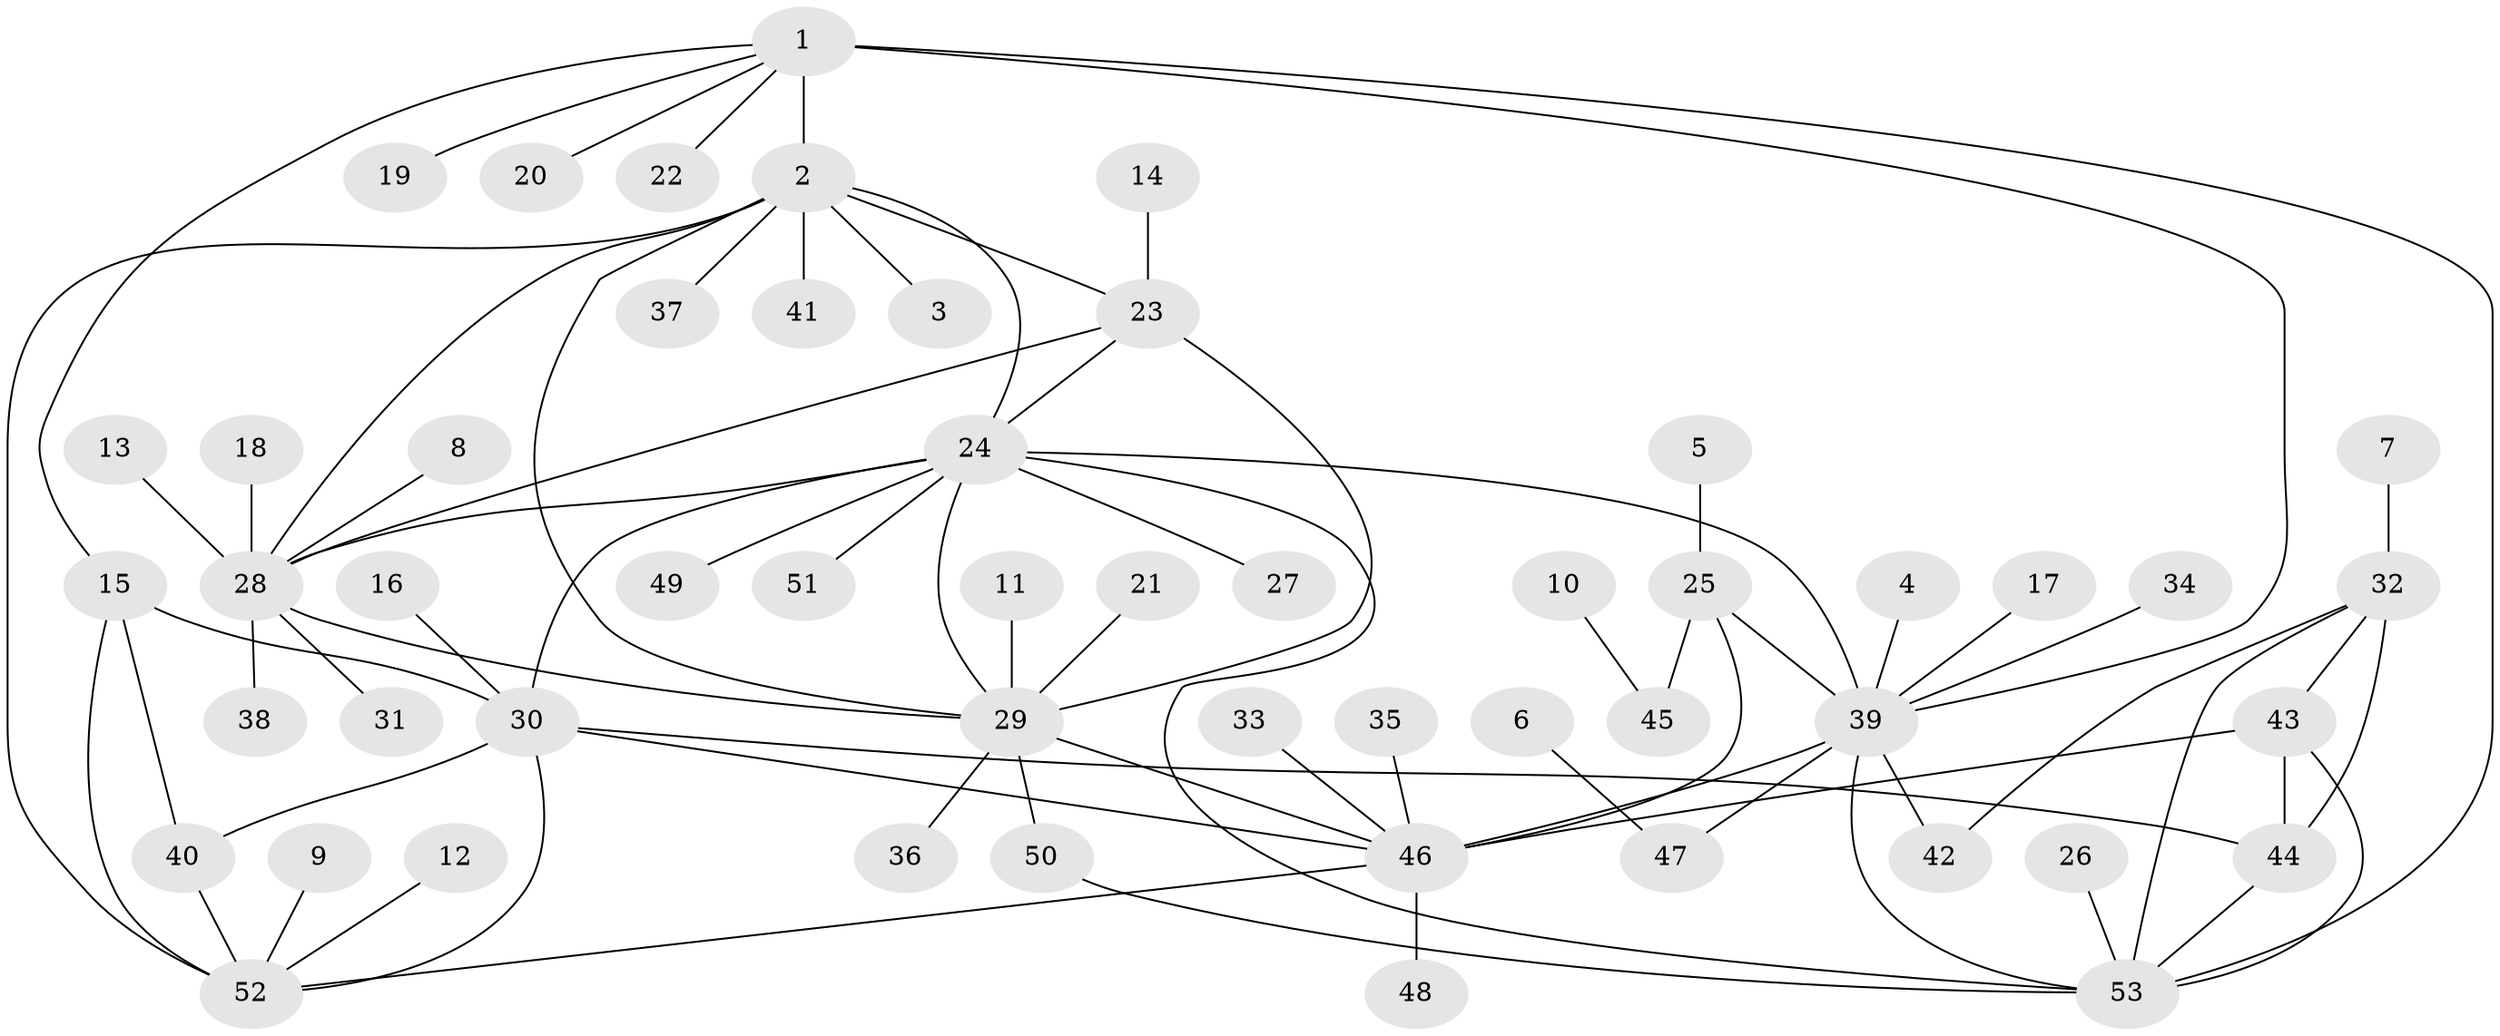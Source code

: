 // original degree distribution, {5: 0.05714285714285714, 8: 0.01904761904761905, 4: 0.0380952380952381, 7: 0.02857142857142857, 11: 0.01904761904761905, 9: 0.01904761904761905, 6: 0.0380952380952381, 14: 0.009523809523809525, 12: 0.009523809523809525, 10: 0.01904761904761905, 3: 0.0380952380952381, 1: 0.5619047619047619, 2: 0.14285714285714285}
// Generated by graph-tools (version 1.1) at 2025/50/03/09/25 03:50:28]
// undirected, 53 vertices, 77 edges
graph export_dot {
graph [start="1"]
  node [color=gray90,style=filled];
  1;
  2;
  3;
  4;
  5;
  6;
  7;
  8;
  9;
  10;
  11;
  12;
  13;
  14;
  15;
  16;
  17;
  18;
  19;
  20;
  21;
  22;
  23;
  24;
  25;
  26;
  27;
  28;
  29;
  30;
  31;
  32;
  33;
  34;
  35;
  36;
  37;
  38;
  39;
  40;
  41;
  42;
  43;
  44;
  45;
  46;
  47;
  48;
  49;
  50;
  51;
  52;
  53;
  1 -- 2 [weight=4.0];
  1 -- 15 [weight=1.0];
  1 -- 19 [weight=1.0];
  1 -- 20 [weight=1.0];
  1 -- 22 [weight=1.0];
  1 -- 39 [weight=1.0];
  1 -- 53 [weight=1.0];
  2 -- 3 [weight=1.0];
  2 -- 23 [weight=1.0];
  2 -- 24 [weight=1.0];
  2 -- 28 [weight=1.0];
  2 -- 29 [weight=1.0];
  2 -- 37 [weight=1.0];
  2 -- 41 [weight=1.0];
  2 -- 52 [weight=1.0];
  4 -- 39 [weight=1.0];
  5 -- 25 [weight=1.0];
  6 -- 47 [weight=1.0];
  7 -- 32 [weight=1.0];
  8 -- 28 [weight=1.0];
  9 -- 52 [weight=1.0];
  10 -- 45 [weight=1.0];
  11 -- 29 [weight=1.0];
  12 -- 52 [weight=1.0];
  13 -- 28 [weight=1.0];
  14 -- 23 [weight=1.0];
  15 -- 30 [weight=1.0];
  15 -- 40 [weight=2.0];
  15 -- 52 [weight=1.0];
  16 -- 30 [weight=1.0];
  17 -- 39 [weight=1.0];
  18 -- 28 [weight=1.0];
  21 -- 29 [weight=1.0];
  23 -- 24 [weight=1.0];
  23 -- 28 [weight=1.0];
  23 -- 29 [weight=1.0];
  24 -- 27 [weight=1.0];
  24 -- 28 [weight=1.0];
  24 -- 29 [weight=1.0];
  24 -- 30 [weight=1.0];
  24 -- 39 [weight=1.0];
  24 -- 49 [weight=1.0];
  24 -- 51 [weight=1.0];
  24 -- 53 [weight=1.0];
  25 -- 39 [weight=3.0];
  25 -- 45 [weight=1.0];
  25 -- 46 [weight=3.0];
  26 -- 53 [weight=1.0];
  28 -- 29 [weight=1.0];
  28 -- 31 [weight=1.0];
  28 -- 38 [weight=1.0];
  29 -- 36 [weight=1.0];
  29 -- 46 [weight=1.0];
  29 -- 50 [weight=1.0];
  30 -- 40 [weight=2.0];
  30 -- 44 [weight=1.0];
  30 -- 46 [weight=1.0];
  30 -- 52 [weight=1.0];
  32 -- 42 [weight=1.0];
  32 -- 43 [weight=1.0];
  32 -- 44 [weight=2.0];
  32 -- 53 [weight=1.0];
  33 -- 46 [weight=1.0];
  34 -- 39 [weight=1.0];
  35 -- 46 [weight=1.0];
  39 -- 42 [weight=1.0];
  39 -- 46 [weight=1.0];
  39 -- 47 [weight=1.0];
  39 -- 53 [weight=2.0];
  40 -- 52 [weight=2.0];
  43 -- 44 [weight=2.0];
  43 -- 46 [weight=1.0];
  43 -- 53 [weight=1.0];
  44 -- 53 [weight=2.0];
  46 -- 48 [weight=1.0];
  46 -- 52 [weight=1.0];
  50 -- 53 [weight=1.0];
}
